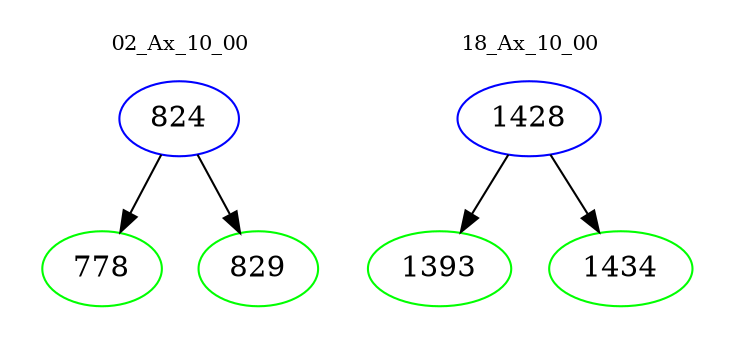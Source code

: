 digraph{
subgraph cluster_0 {
color = white
label = "02_Ax_10_00";
fontsize=10;
T0_824 [label="824", color="blue"]
T0_824 -> T0_778 [color="black"]
T0_778 [label="778", color="green"]
T0_824 -> T0_829 [color="black"]
T0_829 [label="829", color="green"]
}
subgraph cluster_1 {
color = white
label = "18_Ax_10_00";
fontsize=10;
T1_1428 [label="1428", color="blue"]
T1_1428 -> T1_1393 [color="black"]
T1_1393 [label="1393", color="green"]
T1_1428 -> T1_1434 [color="black"]
T1_1434 [label="1434", color="green"]
}
}
